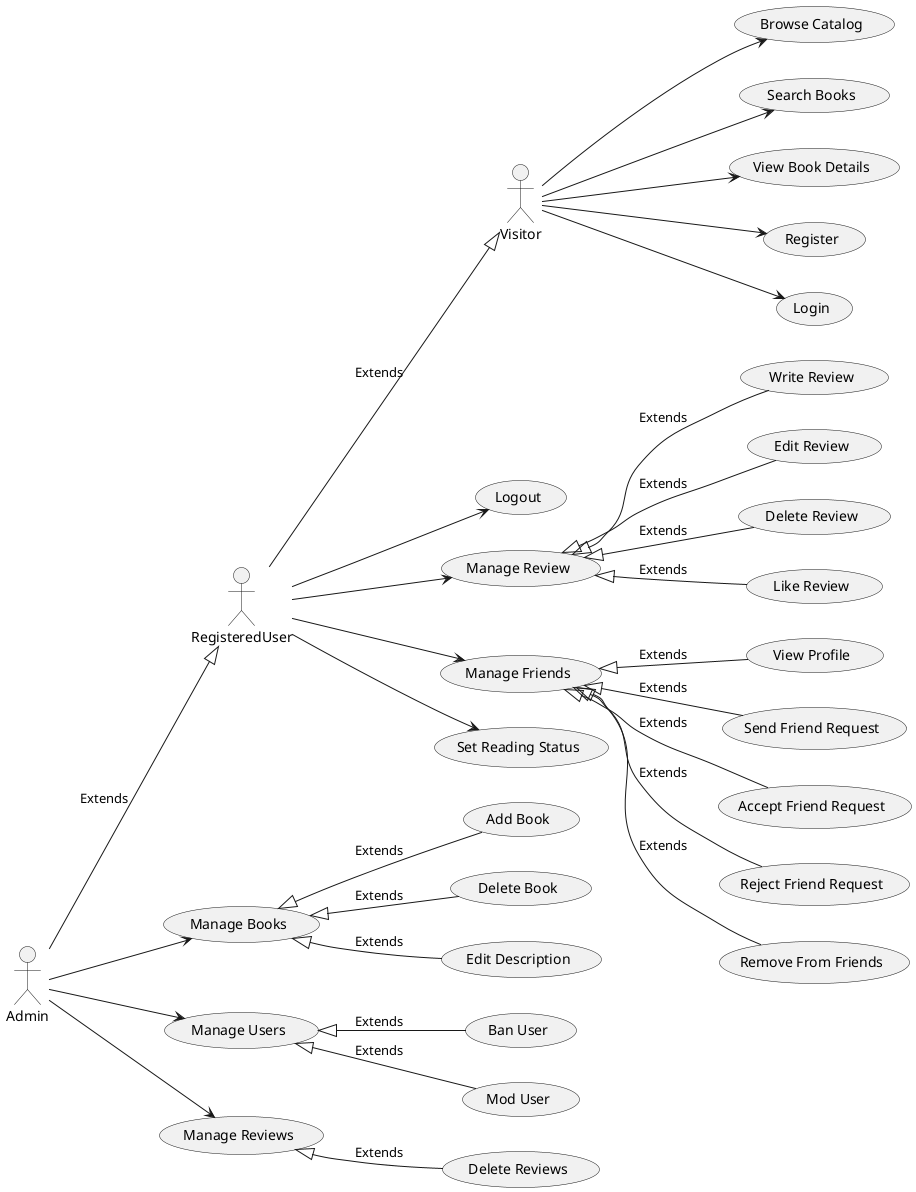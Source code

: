 @startuml
left to right direction

actor Visitor
actor RegisteredUser
actor Admin

Admin --|> RegisteredUser : Extends
RegisteredUser --|> Visitor : Extends 

usecase "Browse Catalog" as UC_Browse
usecase "Search Books" as UC_Search
usecase "View Book Details" as UC_ViewBook
usecase "Register" as UC_Register
usecase "Login" as UC_Login

usecase "Logout" as UC_Logout
usecase "Manage Review" as UC_ManageReview
usecase "Write Review" as UC_WriteReview
usecase "Edit Review" as UC_EditReview
usecase "Delete Review" as UC_DeleteReview
usecase "Like Review" as UC_LikeReview
usecase "View Profile" as UC_ViewProfile
usecase "Manage Friends" as UC_ManageFriends
usecase "Send Friend Request" as UC_SendFriendRequest
usecase "Accept Friend Request" as UC_AcceptFriendRequest
usecase "Reject Friend Request" as UC_RejectFriendRequest
usecase "Remove From Friends" as UC_RemoveFromFriends
usecase "Set Reading Status" as UC_Status

usecase "Manage Books" as UC_ManageBooks
usecase "Manage Users" as UC_ManageUsers
usecase "Manage Reviews" as UC_ManageAllReviews
usecase "Add Book" as UC_AddBook
usecase "Delete Book" as UC_DeleteBook
usecase "Edit Description" as UC_EditDescription
usecase "Ban User" as UC_BanUser
usecase "Mod User" as UC_ModUser
usecase "Delete Reviews" as UC_DeleteReviews

Visitor --> UC_Browse
Visitor --> UC_Search
Visitor --> UC_ViewBook
Visitor --> UC_Register
Visitor --> UC_Login

RegisteredUser --> UC_Logout
RegisteredUser --> UC_ManageReview
RegisteredUser --> UC_ManageFriends
RegisteredUser --> UC_Status

Admin --> UC_ManageBooks
Admin --> UC_ManageUsers
Admin --> UC_ManageAllReviews

UC_ManageFriends  <|-- UC_SendFriendRequest : Extends
UC_ManageFriends  <|-- UC_AcceptFriendRequest : Extends
UC_ManageFriends  <|-- UC_RejectFriendRequest : Extends
UC_ManageFriends  <|-- UC_RemoveFromFriends : Extends
UC_ManageFriends  <|-- UC_ViewProfile : Extends

UC_ManageReview <|-- UC_WriteReview : Extends
UC_ManageReview <|-- UC_EditReview : Extends
UC_ManageReview <|-- UC_DeleteReview : Extends
UC_ManageReview <|-- UC_LikeReview : Extends

UC_ManageBooks <|-- UC_AddBook : Extends
UC_ManageBooks <|-- UC_DeleteBook : Extends
UC_ManageBooks <|-- UC_EditDescription : Extends

UC_ManageUsers <|-- UC_BanUser : Extends
UC_ManageUsers <|-- UC_ModUser : Extends

UC_ManageAllReviews  <|-- UC_DeleteReviews : Extends

@enduml
